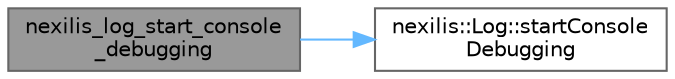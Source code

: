 digraph "nexilis_log_start_console_debugging"
{
 // LATEX_PDF_SIZE
  bgcolor="transparent";
  edge [fontname=Helvetica,fontsize=10,labelfontname=Helvetica,labelfontsize=10];
  node [fontname=Helvetica,fontsize=10,shape=box,height=0.2,width=0.4];
  rankdir="LR";
  Node1 [id="Node000001",label="nexilis_log_start_console\l_debugging",height=0.2,width=0.4,color="gray40", fillcolor="grey60", style="filled", fontcolor="black",tooltip=" "];
  Node1 -> Node2 [id="edge1_Node000001_Node000002",color="steelblue1",style="solid",tooltip=" "];
  Node2 [id="Node000002",label="nexilis::Log::startConsole\lDebugging",height=0.2,width=0.4,color="grey40", fillcolor="white", style="filled",URL="$dc/dbc/classnexilis_1_1Log.html#a716d6bedf38a7f5e3fccf7ee2fdebaeb",tooltip="Start static console logging setup with all log levels."];
}
